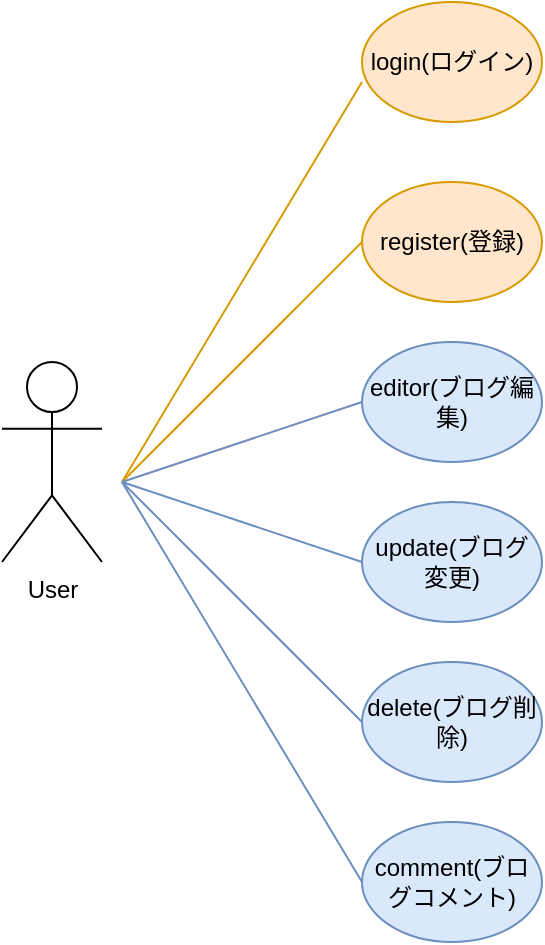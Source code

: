 <mxfile version="18.1.1" type="device"><diagram id="gwCmXaYZcc3Xh4OK1yPE" name="Page-1"><mxGraphModel dx="788" dy="1623" grid="1" gridSize="10" guides="1" tooltips="1" connect="1" arrows="1" fold="1" page="1" pageScale="1" pageWidth="827" pageHeight="1169" math="0" shadow="0"><root><mxCell id="0"/><mxCell id="1" parent="0"/><mxCell id="3HHFz8r2bXRzhA8CKdre-1" value="User" style="shape=umlActor;verticalLabelPosition=bottom;verticalAlign=top;html=1;outlineConnect=0;" parent="1" vertex="1"><mxGeometry x="60" y="140" width="50" height="100" as="geometry"/></mxCell><mxCell id="3HHFz8r2bXRzhA8CKdre-2" value="" style="endArrow=none;html=1;rounded=0;fillColor=#ffe6cc;strokeColor=#d79b00;" parent="1" edge="1"><mxGeometry width="50" height="50" relative="1" as="geometry"><mxPoint x="120" y="200" as="sourcePoint"/><mxPoint x="240" as="targetPoint"/></mxGeometry></mxCell><mxCell id="3HHFz8r2bXRzhA8CKdre-3" value="" style="endArrow=none;html=1;rounded=0;fillColor=#ffe6cc;strokeColor=#d79b00;" parent="1" edge="1"><mxGeometry width="50" height="50" relative="1" as="geometry"><mxPoint x="120" y="200" as="sourcePoint"/><mxPoint x="240" y="80" as="targetPoint"/></mxGeometry></mxCell><mxCell id="3HHFz8r2bXRzhA8CKdre-4" value="" style="endArrow=none;html=1;rounded=0;fillColor=#dae8fc;strokeColor=#6c8ebf;" parent="1" edge="1"><mxGeometry width="50" height="50" relative="1" as="geometry"><mxPoint x="120" y="200" as="sourcePoint"/><mxPoint x="240" y="160" as="targetPoint"/></mxGeometry></mxCell><mxCell id="3HHFz8r2bXRzhA8CKdre-5" value="" style="endArrow=none;html=1;rounded=0;fillColor=#dae8fc;strokeColor=#6c8ebf;" parent="1" edge="1"><mxGeometry width="50" height="50" relative="1" as="geometry"><mxPoint x="120" y="200" as="sourcePoint"/><mxPoint x="240" y="240" as="targetPoint"/></mxGeometry></mxCell><mxCell id="3HHFz8r2bXRzhA8CKdre-6" value="" style="endArrow=none;html=1;rounded=0;fillColor=#dae8fc;strokeColor=#6c8ebf;" parent="1" edge="1"><mxGeometry width="50" height="50" relative="1" as="geometry"><mxPoint x="120" y="200" as="sourcePoint"/><mxPoint x="240" y="320" as="targetPoint"/><Array as="points"><mxPoint x="140" y="220"/></Array></mxGeometry></mxCell><mxCell id="3HHFz8r2bXRzhA8CKdre-7" value="login(ログイン)" style="ellipse;whiteSpace=wrap;html=1;fillColor=#ffe6cc;strokeColor=#d79b00;" parent="1" vertex="1"><mxGeometry x="240" y="-40" width="90" height="60" as="geometry"/></mxCell><mxCell id="3HHFz8r2bXRzhA8CKdre-8" value="register(登録)" style="ellipse;whiteSpace=wrap;html=1;fillColor=#ffe6cc;strokeColor=#d79b00;" parent="1" vertex="1"><mxGeometry x="240" y="50" width="90" height="60" as="geometry"/></mxCell><mxCell id="3HHFz8r2bXRzhA8CKdre-10" value="editor(ブログ編集)" style="ellipse;whiteSpace=wrap;html=1;fillColor=#dae8fc;strokeColor=#6c8ebf;" parent="1" vertex="1"><mxGeometry x="240" y="130" width="90" height="60" as="geometry"/></mxCell><mxCell id="3HHFz8r2bXRzhA8CKdre-11" value="update(ブログ変更)" style="ellipse;whiteSpace=wrap;html=1;fillColor=#dae8fc;strokeColor=#6c8ebf;" parent="1" vertex="1"><mxGeometry x="240" y="210" width="90" height="60" as="geometry"/></mxCell><mxCell id="3HHFz8r2bXRzhA8CKdre-12" value="delete(ブログ削除)" style="ellipse;whiteSpace=wrap;html=1;fillColor=#dae8fc;strokeColor=#6c8ebf;" parent="1" vertex="1"><mxGeometry x="240" y="290" width="90" height="60" as="geometry"/></mxCell><mxCell id="-Q_W_OSbfj_tr4uiiaV0-1" value="" style="endArrow=none;html=1;rounded=0;fillColor=#dae8fc;strokeColor=#6c8ebf;" parent="1" edge="1"><mxGeometry width="50" height="50" relative="1" as="geometry"><mxPoint x="120" y="200" as="sourcePoint"/><mxPoint x="240" y="400" as="targetPoint"/></mxGeometry></mxCell><mxCell id="-Q_W_OSbfj_tr4uiiaV0-2" value="comment(ブログコメント)" style="ellipse;whiteSpace=wrap;html=1;fillColor=#dae8fc;strokeColor=#6c8ebf;" parent="1" vertex="1"><mxGeometry x="240" y="370" width="90" height="60" as="geometry"/></mxCell></root></mxGraphModel></diagram></mxfile>